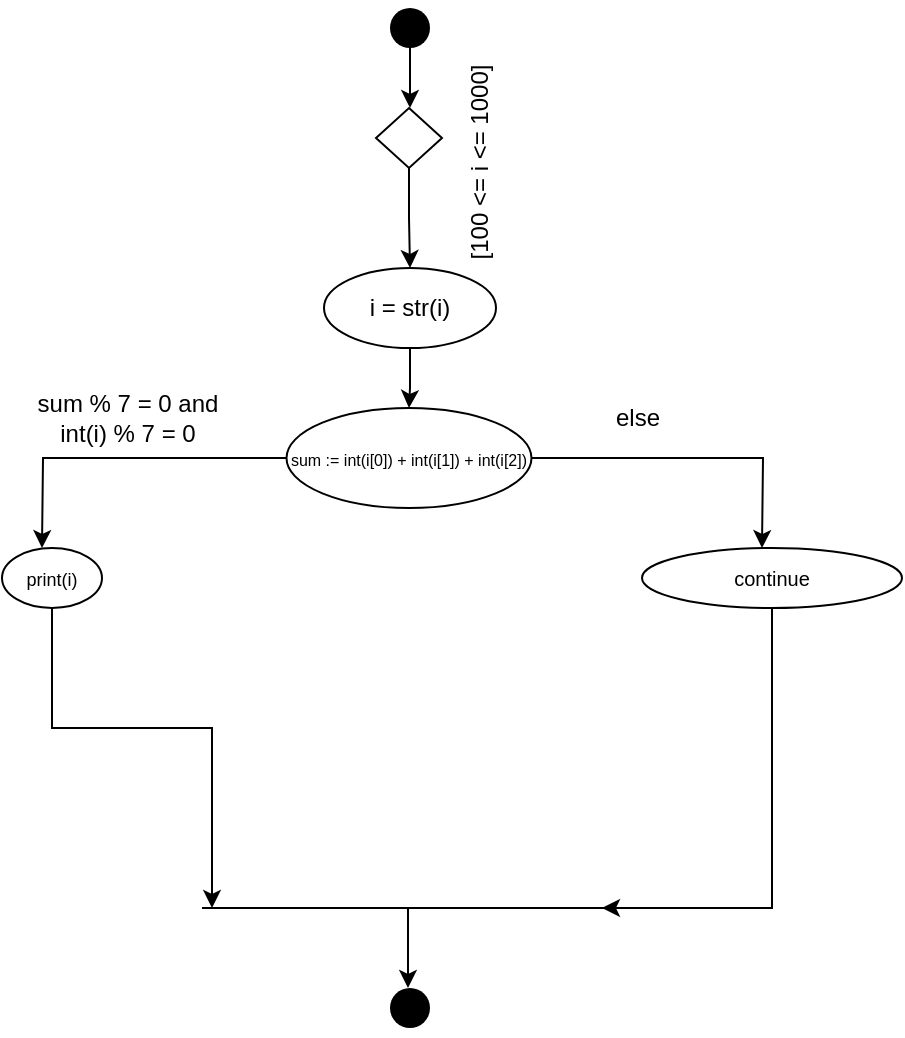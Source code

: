 <mxfile version="22.1.4" type="device">
  <diagram name="Страница — 1" id="xWtcJD3A_HicHJc8SyKI">
    <mxGraphModel dx="989" dy="545" grid="1" gridSize="10" guides="1" tooltips="1" connect="1" arrows="1" fold="1" page="1" pageScale="1" pageWidth="827" pageHeight="1169" math="0" shadow="0">
      <root>
        <mxCell id="0" />
        <mxCell id="1" parent="0" />
        <mxCell id="Zi4-sCSXu3aYQf0qUOwc-4" value="" style="edgeStyle=orthogonalEdgeStyle;rounded=0;orthogonalLoop=1;jettySize=auto;html=1;" edge="1" parent="1" source="Zi4-sCSXu3aYQf0qUOwc-1">
          <mxGeometry relative="1" as="geometry">
            <mxPoint x="414" y="150" as="targetPoint" />
          </mxGeometry>
        </mxCell>
        <mxCell id="Zi4-sCSXu3aYQf0qUOwc-1" value="" style="shape=waypoint;sketch=0;fillStyle=solid;size=6;pointerEvents=1;points=[];fillColor=none;resizable=0;rotatable=0;perimeter=centerPerimeter;snapToPoint=1;strokeWidth=8;" vertex="1" parent="1">
          <mxGeometry x="404" y="100" width="20" height="20" as="geometry" />
        </mxCell>
        <mxCell id="Zi4-sCSXu3aYQf0qUOwc-21" style="edgeStyle=orthogonalEdgeStyle;rounded=0;orthogonalLoop=1;jettySize=auto;html=1;" edge="1" parent="1" source="Zi4-sCSXu3aYQf0qUOwc-8">
          <mxGeometry relative="1" as="geometry">
            <mxPoint x="414" y="230" as="targetPoint" />
            <Array as="points">
              <mxPoint x="414" y="205" />
              <mxPoint x="414" y="230" />
            </Array>
          </mxGeometry>
        </mxCell>
        <mxCell id="Zi4-sCSXu3aYQf0qUOwc-8" value="" style="rhombus;whiteSpace=wrap;html=1;" vertex="1" parent="1">
          <mxGeometry x="397" y="150" width="33" height="30" as="geometry" />
        </mxCell>
        <mxCell id="Zi4-sCSXu3aYQf0qUOwc-27" style="edgeStyle=orthogonalEdgeStyle;rounded=0;orthogonalLoop=1;jettySize=auto;html=1;exitX=0.5;exitY=1;exitDx=0;exitDy=0;" edge="1" parent="1" source="Zi4-sCSXu3aYQf0qUOwc-18">
          <mxGeometry relative="1" as="geometry">
            <mxPoint x="315" y="550" as="targetPoint" />
            <Array as="points">
              <mxPoint x="235" y="460" />
              <mxPoint x="315" y="460" />
            </Array>
          </mxGeometry>
        </mxCell>
        <mxCell id="Zi4-sCSXu3aYQf0qUOwc-18" value="&lt;font style=&quot;font-size: 9px;&quot;&gt;print(i)&lt;br&gt;&lt;/font&gt;" style="ellipse;whiteSpace=wrap;html=1;strokeWidth=1;" vertex="1" parent="1">
          <mxGeometry x="210" y="370" width="50" height="30" as="geometry" />
        </mxCell>
        <mxCell id="Zi4-sCSXu3aYQf0qUOwc-55" value="" style="edgeStyle=orthogonalEdgeStyle;rounded=0;orthogonalLoop=1;jettySize=auto;html=1;" edge="1" parent="1" source="Zi4-sCSXu3aYQf0qUOwc-19" target="Zi4-sCSXu3aYQf0qUOwc-52">
          <mxGeometry relative="1" as="geometry" />
        </mxCell>
        <mxCell id="Zi4-sCSXu3aYQf0qUOwc-19" value="i = str(i)" style="ellipse;whiteSpace=wrap;html=1;strokeWidth=1;" vertex="1" parent="1">
          <mxGeometry x="371" y="230" width="86" height="40" as="geometry" />
        </mxCell>
        <mxCell id="Zi4-sCSXu3aYQf0qUOwc-30" style="edgeStyle=orthogonalEdgeStyle;rounded=0;orthogonalLoop=1;jettySize=auto;html=1;exitX=0.5;exitY=1;exitDx=0;exitDy=0;" edge="1" parent="1" source="Zi4-sCSXu3aYQf0qUOwc-20">
          <mxGeometry relative="1" as="geometry">
            <mxPoint x="510" y="550" as="targetPoint" />
            <Array as="points">
              <mxPoint x="510" y="550" />
            </Array>
          </mxGeometry>
        </mxCell>
        <mxCell id="Zi4-sCSXu3aYQf0qUOwc-20" value="&lt;font style=&quot;font-size: 10px;&quot;&gt;continue&lt;/font&gt;" style="ellipse;whiteSpace=wrap;html=1;strokeWidth=1;" vertex="1" parent="1">
          <mxGeometry x="530" y="370" width="130" height="30" as="geometry" />
        </mxCell>
        <mxCell id="Zi4-sCSXu3aYQf0qUOwc-32" value="" style="endArrow=none;html=1;rounded=0;" edge="1" parent="1">
          <mxGeometry width="50" height="50" relative="1" as="geometry">
            <mxPoint x="310" y="550" as="sourcePoint" />
            <mxPoint x="523" y="550" as="targetPoint" />
            <Array as="points" />
          </mxGeometry>
        </mxCell>
        <mxCell id="Zi4-sCSXu3aYQf0qUOwc-35" value="" style="endArrow=classic;html=1;rounded=0;" edge="1" parent="1">
          <mxGeometry width="50" height="50" relative="1" as="geometry">
            <mxPoint x="413" y="550" as="sourcePoint" />
            <mxPoint x="413" y="590" as="targetPoint" />
            <Array as="points">
              <mxPoint x="413" y="550" />
            </Array>
          </mxGeometry>
        </mxCell>
        <mxCell id="Zi4-sCSXu3aYQf0qUOwc-38" value="" style="shape=waypoint;sketch=0;fillStyle=solid;size=6;pointerEvents=1;points=[];fillColor=none;resizable=0;rotatable=0;perimeter=centerPerimeter;snapToPoint=1;strokeWidth=8;" vertex="1" parent="1">
          <mxGeometry x="404" y="590" width="20" height="20" as="geometry" />
        </mxCell>
        <mxCell id="Zi4-sCSXu3aYQf0qUOwc-42" value="[100 &amp;lt;= i &amp;lt;= 1000]" style="text;html=1;strokeColor=none;fillColor=none;align=center;verticalAlign=middle;whiteSpace=wrap;rounded=0;rotation=-90;" vertex="1" parent="1">
          <mxGeometry x="396" y="162" width="106" height="30" as="geometry" />
        </mxCell>
        <mxCell id="Zi4-sCSXu3aYQf0qUOwc-56" style="edgeStyle=orthogonalEdgeStyle;rounded=0;orthogonalLoop=1;jettySize=auto;html=1;" edge="1" parent="1" source="Zi4-sCSXu3aYQf0qUOwc-52">
          <mxGeometry relative="1" as="geometry">
            <mxPoint x="590" y="370" as="targetPoint" />
          </mxGeometry>
        </mxCell>
        <mxCell id="Zi4-sCSXu3aYQf0qUOwc-57" style="edgeStyle=orthogonalEdgeStyle;rounded=0;orthogonalLoop=1;jettySize=auto;html=1;" edge="1" parent="1" source="Zi4-sCSXu3aYQf0qUOwc-52">
          <mxGeometry relative="1" as="geometry">
            <mxPoint x="230" y="370" as="targetPoint" />
          </mxGeometry>
        </mxCell>
        <mxCell id="Zi4-sCSXu3aYQf0qUOwc-52" value="&lt;font style=&quot;font-size: 8px;&quot;&gt;sum := int(i[0]) +&amp;nbsp;int(i[1]) +&amp;nbsp;int(i[2])&lt;/font&gt;" style="ellipse;whiteSpace=wrap;html=1;strokeWidth=1;" vertex="1" parent="1">
          <mxGeometry x="352.25" y="300" width="122.5" height="50" as="geometry" />
        </mxCell>
        <mxCell id="Zi4-sCSXu3aYQf0qUOwc-58" value="else" style="text;html=1;strokeColor=none;fillColor=none;align=center;verticalAlign=middle;whiteSpace=wrap;rounded=0;rotation=0;" vertex="1" parent="1">
          <mxGeometry x="474.75" y="290" width="106" height="30" as="geometry" />
        </mxCell>
        <mxCell id="Zi4-sCSXu3aYQf0qUOwc-59" value="sum % 7 = 0 and int(i) % 7 = 0" style="text;html=1;strokeColor=none;fillColor=none;align=center;verticalAlign=middle;whiteSpace=wrap;rounded=0;rotation=0;" vertex="1" parent="1">
          <mxGeometry x="220" y="290" width="106" height="30" as="geometry" />
        </mxCell>
      </root>
    </mxGraphModel>
  </diagram>
</mxfile>
